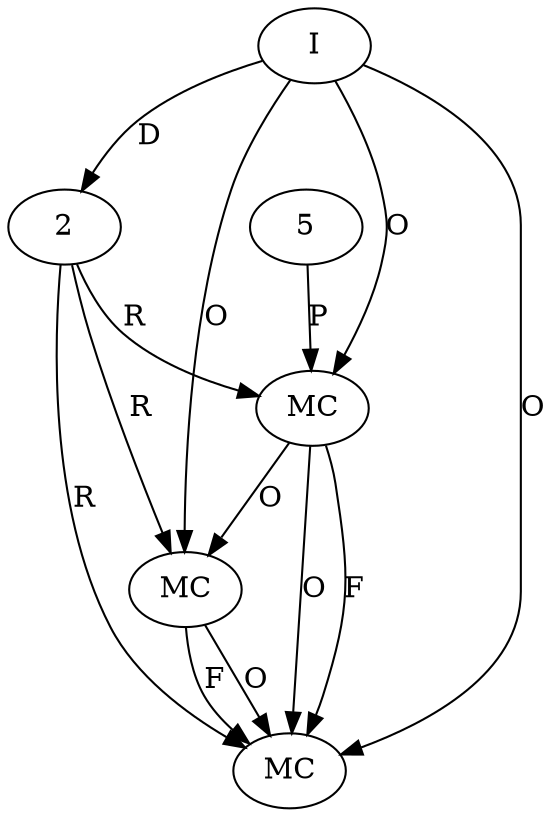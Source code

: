 digraph "AUG" {

  1 [ label="MC" s="calcManifest()" t="Analyzer" l="993" ];
  2 [ t="Analyzer" n="analyzer" ];
  3 [ label="MC" s="close()" t="AutoCloseable" ];
  4 [ label="MC" s="setJar()" t="Analyzer" l="991" ];
  5 [ t="File" n="tmp" ];
  6 [ label="I" t="Analyzer" l="990" ];
  4 -> 1 [ label="O" ];
  6 -> 1 [ label="O" ];
  2 -> 1 [ label="R" ];
  6 -> 2 [ label="D" ];
  1 -> 3 [ label="O" ];
  6 -> 3 [ label="O" ];
  1 -> 3 [ label="F" ];
  2 -> 3 [ label="R" ];
  4 -> 3 [ label="O" ];
  4 -> 3 [ label="F" ];
  5 -> 4 [ label="P" ];
  2 -> 4 [ label="R" ];
  6 -> 4 [ label="O" ];
}

